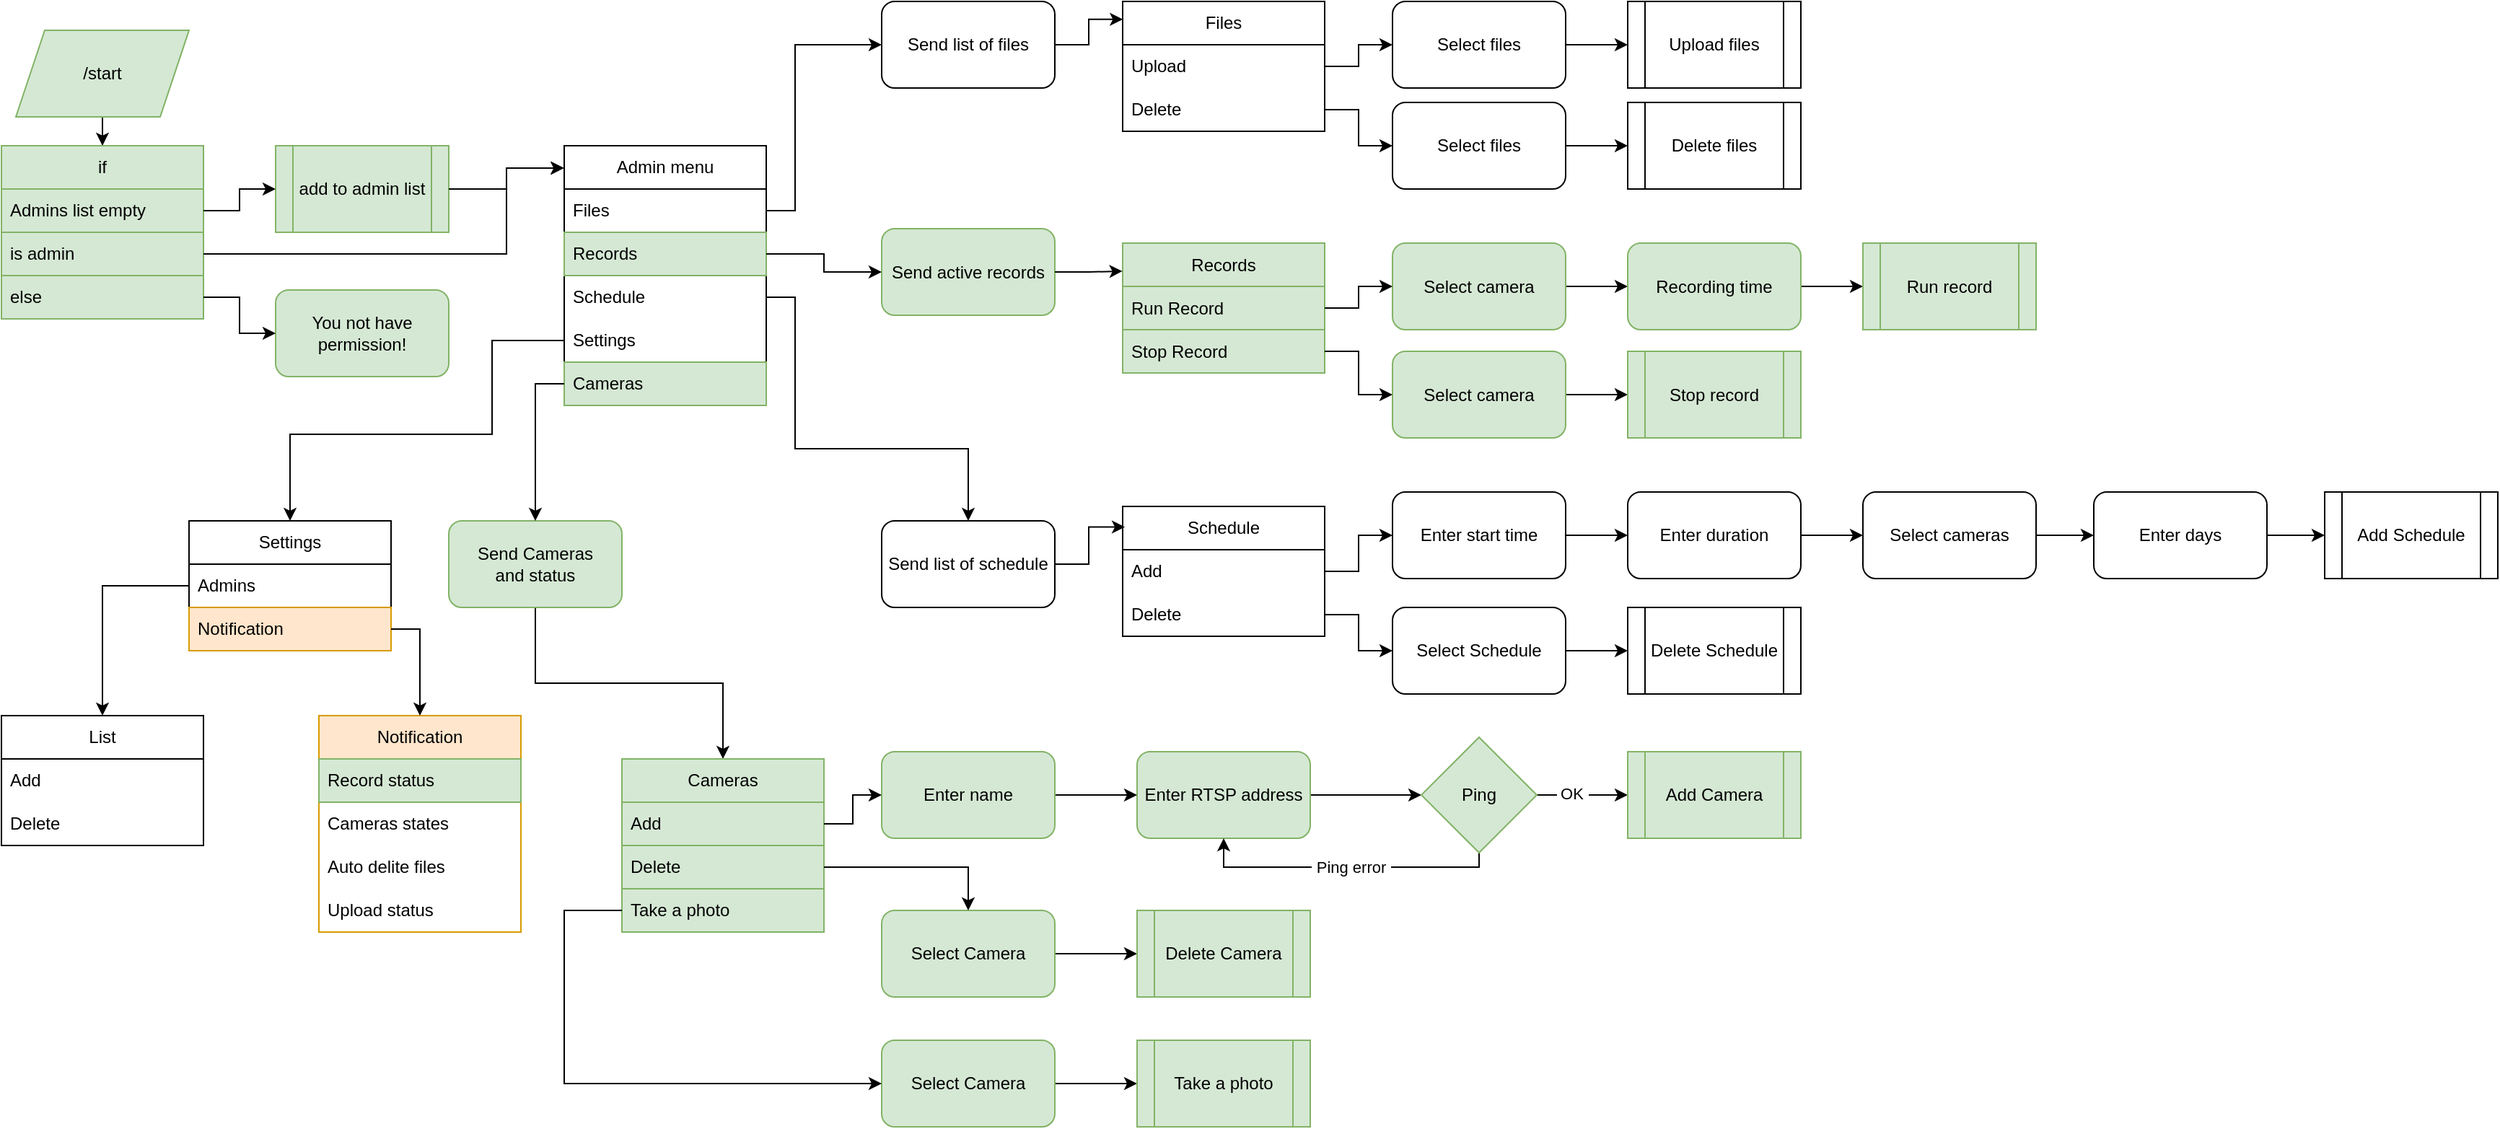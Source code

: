 <mxfile version="24.2.5" type="device">
  <diagram name="Страница — 1" id="JQwWrreAvlFHoOpuTkY8">
    <mxGraphModel dx="1111" dy="573" grid="1" gridSize="10" guides="1" tooltips="1" connect="1" arrows="1" fold="1" page="1" pageScale="1" pageWidth="827" pageHeight="1169" math="0" shadow="0">
      <root>
        <mxCell id="0" />
        <mxCell id="1" parent="0" />
        <mxCell id="tB5VyxIEcyMM-66_xBZY-7" style="edgeStyle=orthogonalEdgeStyle;rounded=0;orthogonalLoop=1;jettySize=auto;html=1;" parent="1" source="tB5VyxIEcyMM-66_xBZY-1" target="tB5VyxIEcyMM-66_xBZY-2" edge="1">
          <mxGeometry relative="1" as="geometry" />
        </mxCell>
        <mxCell id="tB5VyxIEcyMM-66_xBZY-1" value="/start" style="shape=parallelogram;perimeter=parallelogramPerimeter;whiteSpace=wrap;html=1;fixedSize=1;fillColor=#d5e8d4;strokeColor=#82b366;" parent="1" vertex="1">
          <mxGeometry x="60" y="40" width="120" height="60" as="geometry" />
        </mxCell>
        <mxCell id="tB5VyxIEcyMM-66_xBZY-2" value="if" style="swimlane;fontStyle=0;childLayout=stackLayout;horizontal=1;startSize=30;horizontalStack=0;resizeParent=1;resizeParentMax=0;resizeLast=0;collapsible=1;marginBottom=0;whiteSpace=wrap;html=1;fillColor=#d5e8d4;strokeColor=#82b366;" parent="1" vertex="1">
          <mxGeometry x="50" y="120" width="140" height="120" as="geometry" />
        </mxCell>
        <mxCell id="tB5VyxIEcyMM-66_xBZY-3" value="Admins list empty" style="text;strokeColor=#82b366;fillColor=#d5e8d4;align=left;verticalAlign=middle;spacingLeft=4;spacingRight=4;overflow=hidden;points=[[0,0.5],[1,0.5]];portConstraint=eastwest;rotatable=0;whiteSpace=wrap;html=1;" parent="tB5VyxIEcyMM-66_xBZY-2" vertex="1">
          <mxGeometry y="30" width="140" height="30" as="geometry" />
        </mxCell>
        <mxCell id="tB5VyxIEcyMM-66_xBZY-4" value="is admin" style="text;strokeColor=#82b366;fillColor=#d5e8d4;align=left;verticalAlign=middle;spacingLeft=4;spacingRight=4;overflow=hidden;points=[[0,0.5],[1,0.5]];portConstraint=eastwest;rotatable=0;whiteSpace=wrap;html=1;" parent="tB5VyxIEcyMM-66_xBZY-2" vertex="1">
          <mxGeometry y="60" width="140" height="30" as="geometry" />
        </mxCell>
        <mxCell id="tB5VyxIEcyMM-66_xBZY-5" value="else" style="text;strokeColor=#82b366;fillColor=#d5e8d4;align=left;verticalAlign=middle;spacingLeft=4;spacingRight=4;overflow=hidden;points=[[0,0.5],[1,0.5]];portConstraint=eastwest;rotatable=0;whiteSpace=wrap;html=1;" parent="tB5VyxIEcyMM-66_xBZY-2" vertex="1">
          <mxGeometry y="90" width="140" height="30" as="geometry" />
        </mxCell>
        <mxCell id="tB5VyxIEcyMM-66_xBZY-8" value="Admin menu" style="swimlane;fontStyle=0;childLayout=stackLayout;horizontal=1;startSize=30;horizontalStack=0;resizeParent=1;resizeParentMax=0;resizeLast=0;collapsible=1;marginBottom=0;whiteSpace=wrap;html=1;" parent="1" vertex="1">
          <mxGeometry x="440" y="120" width="140" height="180" as="geometry" />
        </mxCell>
        <mxCell id="tB5VyxIEcyMM-66_xBZY-9" value="Files" style="text;strokeColor=none;fillColor=none;align=left;verticalAlign=middle;spacingLeft=4;spacingRight=4;overflow=hidden;points=[[0,0.5],[1,0.5]];portConstraint=eastwest;rotatable=0;whiteSpace=wrap;html=1;" parent="tB5VyxIEcyMM-66_xBZY-8" vertex="1">
          <mxGeometry y="30" width="140" height="30" as="geometry" />
        </mxCell>
        <mxCell id="tB5VyxIEcyMM-66_xBZY-10" value="Records" style="text;strokeColor=#82b366;fillColor=#d5e8d4;align=left;verticalAlign=middle;spacingLeft=4;spacingRight=4;overflow=hidden;points=[[0,0.5],[1,0.5]];portConstraint=eastwest;rotatable=0;whiteSpace=wrap;html=1;" parent="tB5VyxIEcyMM-66_xBZY-8" vertex="1">
          <mxGeometry y="60" width="140" height="30" as="geometry" />
        </mxCell>
        <mxCell id="tB5VyxIEcyMM-66_xBZY-11" value="Schedule" style="text;strokeColor=none;fillColor=none;align=left;verticalAlign=middle;spacingLeft=4;spacingRight=4;overflow=hidden;points=[[0,0.5],[1,0.5]];portConstraint=eastwest;rotatable=0;whiteSpace=wrap;html=1;" parent="tB5VyxIEcyMM-66_xBZY-8" vertex="1">
          <mxGeometry y="90" width="140" height="30" as="geometry" />
        </mxCell>
        <mxCell id="tB5VyxIEcyMM-66_xBZY-13" value="Settings" style="text;strokeColor=none;fillColor=none;align=left;verticalAlign=middle;spacingLeft=4;spacingRight=4;overflow=hidden;points=[[0,0.5],[1,0.5]];portConstraint=eastwest;rotatable=0;whiteSpace=wrap;html=1;" parent="tB5VyxIEcyMM-66_xBZY-8" vertex="1">
          <mxGeometry y="120" width="140" height="30" as="geometry" />
        </mxCell>
        <mxCell id="tB5VyxIEcyMM-66_xBZY-12" value="Cameras" style="text;strokeColor=#82b366;fillColor=#d5e8d4;align=left;verticalAlign=middle;spacingLeft=4;spacingRight=4;overflow=hidden;points=[[0,0.5],[1,0.5]];portConstraint=eastwest;rotatable=0;whiteSpace=wrap;html=1;" parent="tB5VyxIEcyMM-66_xBZY-8" vertex="1">
          <mxGeometry y="150" width="140" height="30" as="geometry" />
        </mxCell>
        <mxCell id="tB5VyxIEcyMM-66_xBZY-15" value="add to admin list" style="shape=process;whiteSpace=wrap;html=1;backgroundOutline=1;fillColor=#d5e8d4;strokeColor=#82b366;" parent="1" vertex="1">
          <mxGeometry x="240" y="120" width="120" height="60" as="geometry" />
        </mxCell>
        <mxCell id="tB5VyxIEcyMM-66_xBZY-16" style="edgeStyle=orthogonalEdgeStyle;rounded=0;orthogonalLoop=1;jettySize=auto;html=1;" parent="1" source="tB5VyxIEcyMM-66_xBZY-3" target="tB5VyxIEcyMM-66_xBZY-15" edge="1">
          <mxGeometry relative="1" as="geometry" />
        </mxCell>
        <mxCell id="tB5VyxIEcyMM-66_xBZY-21" style="edgeStyle=orthogonalEdgeStyle;rounded=0;orthogonalLoop=1;jettySize=auto;html=1;entryX=0;entryY=0.086;entryDx=0;entryDy=0;entryPerimeter=0;" parent="1" source="tB5VyxIEcyMM-66_xBZY-4" target="tB5VyxIEcyMM-66_xBZY-8" edge="1">
          <mxGeometry relative="1" as="geometry">
            <Array as="points">
              <mxPoint x="400" y="195" />
              <mxPoint x="400" y="136" />
            </Array>
          </mxGeometry>
        </mxCell>
        <mxCell id="tB5VyxIEcyMM-66_xBZY-22" style="edgeStyle=orthogonalEdgeStyle;rounded=0;orthogonalLoop=1;jettySize=auto;html=1;entryX=-0.003;entryY=0.086;entryDx=0;entryDy=0;entryPerimeter=0;" parent="1" source="tB5VyxIEcyMM-66_xBZY-15" target="tB5VyxIEcyMM-66_xBZY-8" edge="1">
          <mxGeometry relative="1" as="geometry" />
        </mxCell>
        <mxCell id="tB5VyxIEcyMM-66_xBZY-23" value="You not have permission!" style="rounded=1;whiteSpace=wrap;html=1;fillColor=#d5e8d4;strokeColor=#82b366;" parent="1" vertex="1">
          <mxGeometry x="240" y="220" width="120" height="60" as="geometry" />
        </mxCell>
        <mxCell id="tB5VyxIEcyMM-66_xBZY-24" style="edgeStyle=orthogonalEdgeStyle;rounded=0;orthogonalLoop=1;jettySize=auto;html=1;" parent="1" source="tB5VyxIEcyMM-66_xBZY-5" target="tB5VyxIEcyMM-66_xBZY-23" edge="1">
          <mxGeometry relative="1" as="geometry" />
        </mxCell>
        <mxCell id="tB5VyxIEcyMM-66_xBZY-25" value="&lt;span style=&quot;text-align: left;&quot;&gt;Files&lt;/span&gt;" style="swimlane;fontStyle=0;childLayout=stackLayout;horizontal=1;startSize=30;horizontalStack=0;resizeParent=1;resizeParentMax=0;resizeLast=0;collapsible=1;marginBottom=0;whiteSpace=wrap;html=1;" parent="1" vertex="1">
          <mxGeometry x="827" y="20" width="140" height="90" as="geometry" />
        </mxCell>
        <mxCell id="tB5VyxIEcyMM-66_xBZY-26" value="Upload" style="text;strokeColor=none;fillColor=none;align=left;verticalAlign=middle;spacingLeft=4;spacingRight=4;overflow=hidden;points=[[0,0.5],[1,0.5]];portConstraint=eastwest;rotatable=0;whiteSpace=wrap;html=1;" parent="tB5VyxIEcyMM-66_xBZY-25" vertex="1">
          <mxGeometry y="30" width="140" height="30" as="geometry" />
        </mxCell>
        <mxCell id="tB5VyxIEcyMM-66_xBZY-27" value="Delete" style="text;strokeColor=none;fillColor=none;align=left;verticalAlign=middle;spacingLeft=4;spacingRight=4;overflow=hidden;points=[[0,0.5],[1,0.5]];portConstraint=eastwest;rotatable=0;whiteSpace=wrap;html=1;" parent="tB5VyxIEcyMM-66_xBZY-25" vertex="1">
          <mxGeometry y="60" width="140" height="30" as="geometry" />
        </mxCell>
        <mxCell id="tB5VyxIEcyMM-66_xBZY-33" style="edgeStyle=orthogonalEdgeStyle;rounded=0;orthogonalLoop=1;jettySize=auto;html=1;" parent="1" source="tB5VyxIEcyMM-66_xBZY-30" target="tB5VyxIEcyMM-66_xBZY-32" edge="1">
          <mxGeometry relative="1" as="geometry" />
        </mxCell>
        <mxCell id="tB5VyxIEcyMM-66_xBZY-30" value="Select camera" style="rounded=1;whiteSpace=wrap;html=1;fillColor=#d5e8d4;strokeColor=#82b366;" parent="1" vertex="1">
          <mxGeometry x="1014" y="187.5" width="120" height="60" as="geometry" />
        </mxCell>
        <mxCell id="tB5VyxIEcyMM-66_xBZY-43" style="edgeStyle=orthogonalEdgeStyle;rounded=0;orthogonalLoop=1;jettySize=auto;html=1;" parent="1" source="tB5VyxIEcyMM-66_xBZY-32" target="tB5VyxIEcyMM-66_xBZY-42" edge="1">
          <mxGeometry relative="1" as="geometry" />
        </mxCell>
        <mxCell id="tB5VyxIEcyMM-66_xBZY-32" value="Recording time" style="rounded=1;whiteSpace=wrap;html=1;fillColor=#d5e8d4;strokeColor=#82b366;" parent="1" vertex="1">
          <mxGeometry x="1177" y="187.5" width="120" height="60" as="geometry" />
        </mxCell>
        <mxCell id="tB5VyxIEcyMM-66_xBZY-41" style="edgeStyle=orthogonalEdgeStyle;rounded=0;orthogonalLoop=1;jettySize=auto;html=1;" parent="1" source="tB5VyxIEcyMM-66_xBZY-34" target="tB5VyxIEcyMM-66_xBZY-40" edge="1">
          <mxGeometry relative="1" as="geometry" />
        </mxCell>
        <mxCell id="tB5VyxIEcyMM-66_xBZY-34" value="Select files" style="rounded=1;whiteSpace=wrap;html=1;" parent="1" vertex="1">
          <mxGeometry x="1014" y="20" width="120" height="60" as="geometry" />
        </mxCell>
        <mxCell id="tB5VyxIEcyMM-66_xBZY-35" style="edgeStyle=orthogonalEdgeStyle;rounded=0;orthogonalLoop=1;jettySize=auto;html=1;" parent="1" source="tB5VyxIEcyMM-66_xBZY-26" target="tB5VyxIEcyMM-66_xBZY-34" edge="1">
          <mxGeometry relative="1" as="geometry" />
        </mxCell>
        <mxCell id="tB5VyxIEcyMM-66_xBZY-39" style="edgeStyle=orthogonalEdgeStyle;rounded=0;orthogonalLoop=1;jettySize=auto;html=1;" parent="1" source="tB5VyxIEcyMM-66_xBZY-36" target="tB5VyxIEcyMM-66_xBZY-38" edge="1">
          <mxGeometry relative="1" as="geometry" />
        </mxCell>
        <mxCell id="tB5VyxIEcyMM-66_xBZY-36" value="Select files" style="rounded=1;whiteSpace=wrap;html=1;" parent="1" vertex="1">
          <mxGeometry x="1014" y="90" width="120" height="60" as="geometry" />
        </mxCell>
        <mxCell id="tB5VyxIEcyMM-66_xBZY-37" style="edgeStyle=orthogonalEdgeStyle;rounded=0;orthogonalLoop=1;jettySize=auto;html=1;" parent="1" source="tB5VyxIEcyMM-66_xBZY-27" target="tB5VyxIEcyMM-66_xBZY-36" edge="1">
          <mxGeometry relative="1" as="geometry" />
        </mxCell>
        <mxCell id="tB5VyxIEcyMM-66_xBZY-38" value="Delete files" style="shape=process;whiteSpace=wrap;html=1;backgroundOutline=1;" parent="1" vertex="1">
          <mxGeometry x="1177" y="90" width="120" height="60" as="geometry" />
        </mxCell>
        <mxCell id="tB5VyxIEcyMM-66_xBZY-40" value="&lt;span style=&quot;text-align: left;&quot;&gt;Upload&lt;/span&gt;&amp;nbsp;files" style="shape=process;whiteSpace=wrap;html=1;backgroundOutline=1;" parent="1" vertex="1">
          <mxGeometry x="1177" y="20" width="120" height="60" as="geometry" />
        </mxCell>
        <mxCell id="tB5VyxIEcyMM-66_xBZY-42" value="Run record" style="shape=process;whiteSpace=wrap;html=1;backgroundOutline=1;fillColor=#d5e8d4;strokeColor=#82b366;" parent="1" vertex="1">
          <mxGeometry x="1340" y="187.5" width="120" height="60" as="geometry" />
        </mxCell>
        <mxCell id="tB5VyxIEcyMM-66_xBZY-68" style="edgeStyle=orthogonalEdgeStyle;rounded=0;orthogonalLoop=1;jettySize=auto;html=1;" parent="1" source="tB5VyxIEcyMM-66_xBZY-45" target="tB5VyxIEcyMM-66_xBZY-67" edge="1">
          <mxGeometry relative="1" as="geometry" />
        </mxCell>
        <mxCell id="tB5VyxIEcyMM-66_xBZY-45" value="Enter start time" style="rounded=1;whiteSpace=wrap;html=1;" parent="1" vertex="1">
          <mxGeometry x="1014" y="360" width="120" height="60" as="geometry" />
        </mxCell>
        <mxCell id="tB5VyxIEcyMM-66_xBZY-49" value="&lt;span style=&quot;text-align: left;&quot;&gt;Schedule&lt;/span&gt;" style="swimlane;fontStyle=0;childLayout=stackLayout;horizontal=1;startSize=30;horizontalStack=0;resizeParent=1;resizeParentMax=0;resizeLast=0;collapsible=1;marginBottom=0;whiteSpace=wrap;html=1;" parent="1" vertex="1">
          <mxGeometry x="827" y="370" width="140" height="90" as="geometry" />
        </mxCell>
        <mxCell id="tB5VyxIEcyMM-66_xBZY-50" value="Add" style="text;strokeColor=none;fillColor=none;align=left;verticalAlign=middle;spacingLeft=4;spacingRight=4;overflow=hidden;points=[[0,0.5],[1,0.5]];portConstraint=eastwest;rotatable=0;whiteSpace=wrap;html=1;" parent="tB5VyxIEcyMM-66_xBZY-49" vertex="1">
          <mxGeometry y="30" width="140" height="30" as="geometry" />
        </mxCell>
        <mxCell id="tB5VyxIEcyMM-66_xBZY-51" value="Delete" style="text;strokeColor=none;fillColor=none;align=left;verticalAlign=middle;spacingLeft=4;spacingRight=4;overflow=hidden;points=[[0,0.5],[1,0.5]];portConstraint=eastwest;rotatable=0;whiteSpace=wrap;html=1;" parent="tB5VyxIEcyMM-66_xBZY-49" vertex="1">
          <mxGeometry y="60" width="140" height="30" as="geometry" />
        </mxCell>
        <mxCell id="tB5VyxIEcyMM-66_xBZY-55" style="edgeStyle=orthogonalEdgeStyle;rounded=0;orthogonalLoop=1;jettySize=auto;html=1;" parent="1" source="tB5VyxIEcyMM-66_xBZY-50" target="tB5VyxIEcyMM-66_xBZY-45" edge="1">
          <mxGeometry relative="1" as="geometry" />
        </mxCell>
        <mxCell id="tB5VyxIEcyMM-66_xBZY-56" value="Send list of files" style="rounded=1;whiteSpace=wrap;html=1;" parent="1" vertex="1">
          <mxGeometry x="660" y="20" width="120" height="60" as="geometry" />
        </mxCell>
        <mxCell id="tB5VyxIEcyMM-66_xBZY-57" style="edgeStyle=orthogonalEdgeStyle;rounded=0;orthogonalLoop=1;jettySize=auto;html=1;" parent="1" source="tB5VyxIEcyMM-66_xBZY-9" target="tB5VyxIEcyMM-66_xBZY-56" edge="1">
          <mxGeometry relative="1" as="geometry">
            <Array as="points">
              <mxPoint x="600" y="165" />
              <mxPoint x="600" y="50" />
            </Array>
          </mxGeometry>
        </mxCell>
        <mxCell id="tB5VyxIEcyMM-66_xBZY-59" style="edgeStyle=orthogonalEdgeStyle;rounded=0;orthogonalLoop=1;jettySize=auto;html=1;entryX=0.001;entryY=0.138;entryDx=0;entryDy=0;entryPerimeter=0;" parent="1" source="tB5VyxIEcyMM-66_xBZY-56" target="tB5VyxIEcyMM-66_xBZY-25" edge="1">
          <mxGeometry relative="1" as="geometry" />
        </mxCell>
        <mxCell id="tB5VyxIEcyMM-66_xBZY-60" value="Send list of s&lt;span style=&quot;text-align: left;&quot;&gt;chedule&lt;/span&gt;" style="rounded=1;whiteSpace=wrap;html=1;" parent="1" vertex="1">
          <mxGeometry x="660" y="380" width="120" height="60" as="geometry" />
        </mxCell>
        <mxCell id="tB5VyxIEcyMM-66_xBZY-61" style="edgeStyle=orthogonalEdgeStyle;rounded=0;orthogonalLoop=1;jettySize=auto;html=1;" parent="1" source="tB5VyxIEcyMM-66_xBZY-11" target="tB5VyxIEcyMM-66_xBZY-60" edge="1">
          <mxGeometry relative="1" as="geometry">
            <Array as="points">
              <mxPoint x="600" y="225" />
              <mxPoint x="600" y="330" />
            </Array>
          </mxGeometry>
        </mxCell>
        <mxCell id="tB5VyxIEcyMM-66_xBZY-62" style="edgeStyle=orthogonalEdgeStyle;rounded=0;orthogonalLoop=1;jettySize=auto;html=1;entryX=0.011;entryY=0.159;entryDx=0;entryDy=0;entryPerimeter=0;" parent="1" source="tB5VyxIEcyMM-66_xBZY-60" target="tB5VyxIEcyMM-66_xBZY-49" edge="1">
          <mxGeometry relative="1" as="geometry" />
        </mxCell>
        <mxCell id="tB5VyxIEcyMM-66_xBZY-63" style="edgeStyle=orthogonalEdgeStyle;rounded=0;orthogonalLoop=1;jettySize=auto;html=1;" parent="1" source="tB5VyxIEcyMM-66_xBZY-64" target="tB5VyxIEcyMM-66_xBZY-65" edge="1">
          <mxGeometry relative="1" as="geometry" />
        </mxCell>
        <mxCell id="tB5VyxIEcyMM-66_xBZY-64" value="Select&amp;nbsp;&lt;span style=&quot;text-align: left;&quot;&gt;Schedule&lt;/span&gt;" style="rounded=1;whiteSpace=wrap;html=1;" parent="1" vertex="1">
          <mxGeometry x="1014" y="440" width="120" height="60" as="geometry" />
        </mxCell>
        <mxCell id="tB5VyxIEcyMM-66_xBZY-65" value="Delete&amp;nbsp;&lt;span style=&quot;text-align: left;&quot;&gt;Schedule&lt;/span&gt;" style="shape=process;whiteSpace=wrap;html=1;backgroundOutline=1;" parent="1" vertex="1">
          <mxGeometry x="1177" y="440" width="120" height="60" as="geometry" />
        </mxCell>
        <mxCell id="tB5VyxIEcyMM-66_xBZY-66" style="edgeStyle=orthogonalEdgeStyle;rounded=0;orthogonalLoop=1;jettySize=auto;html=1;" parent="1" source="tB5VyxIEcyMM-66_xBZY-51" target="tB5VyxIEcyMM-66_xBZY-64" edge="1">
          <mxGeometry relative="1" as="geometry" />
        </mxCell>
        <mxCell id="tB5VyxIEcyMM-66_xBZY-70" style="edgeStyle=orthogonalEdgeStyle;rounded=0;orthogonalLoop=1;jettySize=auto;html=1;" parent="1" source="tB5VyxIEcyMM-66_xBZY-67" target="tB5VyxIEcyMM-66_xBZY-69" edge="1">
          <mxGeometry relative="1" as="geometry" />
        </mxCell>
        <mxCell id="tB5VyxIEcyMM-66_xBZY-67" value="Enter duration" style="rounded=1;whiteSpace=wrap;html=1;" parent="1" vertex="1">
          <mxGeometry x="1177" y="360" width="120" height="60" as="geometry" />
        </mxCell>
        <mxCell id="tB5VyxIEcyMM-66_xBZY-72" style="edgeStyle=orthogonalEdgeStyle;rounded=0;orthogonalLoop=1;jettySize=auto;html=1;" parent="1" source="tB5VyxIEcyMM-66_xBZY-69" target="tB5VyxIEcyMM-66_xBZY-71" edge="1">
          <mxGeometry relative="1" as="geometry" />
        </mxCell>
        <mxCell id="tB5VyxIEcyMM-66_xBZY-69" value="Select cameras" style="rounded=1;whiteSpace=wrap;html=1;" parent="1" vertex="1">
          <mxGeometry x="1340" y="360" width="120" height="60" as="geometry" />
        </mxCell>
        <mxCell id="tB5VyxIEcyMM-66_xBZY-74" style="edgeStyle=orthogonalEdgeStyle;rounded=0;orthogonalLoop=1;jettySize=auto;html=1;" parent="1" source="tB5VyxIEcyMM-66_xBZY-71" target="tB5VyxIEcyMM-66_xBZY-73" edge="1">
          <mxGeometry relative="1" as="geometry" />
        </mxCell>
        <mxCell id="tB5VyxIEcyMM-66_xBZY-71" value="Enter days" style="rounded=1;whiteSpace=wrap;html=1;" parent="1" vertex="1">
          <mxGeometry x="1500" y="360" width="120" height="60" as="geometry" />
        </mxCell>
        <mxCell id="tB5VyxIEcyMM-66_xBZY-73" value="Add&amp;nbsp;&lt;span style=&quot;text-align: left;&quot;&gt;Schedule&lt;/span&gt;" style="shape=process;whiteSpace=wrap;html=1;backgroundOutline=1;" parent="1" vertex="1">
          <mxGeometry x="1660" y="360" width="120" height="60" as="geometry" />
        </mxCell>
        <mxCell id="tB5VyxIEcyMM-66_xBZY-83" style="edgeStyle=orthogonalEdgeStyle;rounded=0;orthogonalLoop=1;jettySize=auto;html=1;" parent="1" source="tB5VyxIEcyMM-66_xBZY-77" target="tB5VyxIEcyMM-66_xBZY-79" edge="1">
          <mxGeometry relative="1" as="geometry" />
        </mxCell>
        <mxCell id="tB5VyxIEcyMM-66_xBZY-77" value="Send&amp;nbsp;&lt;span style=&quot;text-align: left;&quot;&gt;Cameras&lt;/span&gt;&lt;div&gt;&lt;span style=&quot;text-align: left;&quot;&gt;and status&lt;/span&gt;&lt;/div&gt;" style="rounded=1;whiteSpace=wrap;html=1;fillColor=#d5e8d4;strokeColor=#82b366;" parent="1" vertex="1">
          <mxGeometry x="360" y="380" width="120" height="60" as="geometry" />
        </mxCell>
        <mxCell id="tB5VyxIEcyMM-66_xBZY-78" style="edgeStyle=orthogonalEdgeStyle;rounded=0;orthogonalLoop=1;jettySize=auto;html=1;" parent="1" source="tB5VyxIEcyMM-66_xBZY-12" target="tB5VyxIEcyMM-66_xBZY-77" edge="1">
          <mxGeometry relative="1" as="geometry" />
        </mxCell>
        <mxCell id="tB5VyxIEcyMM-66_xBZY-79" value="&lt;span style=&quot;text-align: left;&quot;&gt;Cameras&lt;/span&gt;" style="swimlane;fontStyle=0;childLayout=stackLayout;horizontal=1;startSize=30;horizontalStack=0;resizeParent=1;resizeParentMax=0;resizeLast=0;collapsible=1;marginBottom=0;whiteSpace=wrap;html=1;fillColor=#d5e8d4;strokeColor=#82b366;" parent="1" vertex="1">
          <mxGeometry x="480" y="545" width="140" height="120" as="geometry" />
        </mxCell>
        <mxCell id="tB5VyxIEcyMM-66_xBZY-80" value="Add" style="text;strokeColor=#82b366;fillColor=#d5e8d4;align=left;verticalAlign=middle;spacingLeft=4;spacingRight=4;overflow=hidden;points=[[0,0.5],[1,0.5]];portConstraint=eastwest;rotatable=0;whiteSpace=wrap;html=1;" parent="tB5VyxIEcyMM-66_xBZY-79" vertex="1">
          <mxGeometry y="30" width="140" height="30" as="geometry" />
        </mxCell>
        <mxCell id="tB5VyxIEcyMM-66_xBZY-81" value="Delete" style="text;strokeColor=#82b366;fillColor=#d5e8d4;align=left;verticalAlign=middle;spacingLeft=4;spacingRight=4;overflow=hidden;points=[[0,0.5],[1,0.5]];portConstraint=eastwest;rotatable=0;whiteSpace=wrap;html=1;" parent="tB5VyxIEcyMM-66_xBZY-79" vertex="1">
          <mxGeometry y="60" width="140" height="30" as="geometry" />
        </mxCell>
        <mxCell id="tB5VyxIEcyMM-66_xBZY-82" value="Take a photo" style="text;strokeColor=#82b366;fillColor=#d5e8d4;align=left;verticalAlign=middle;spacingLeft=4;spacingRight=4;overflow=hidden;points=[[0,0.5],[1,0.5]];portConstraint=eastwest;rotatable=0;whiteSpace=wrap;html=1;" parent="tB5VyxIEcyMM-66_xBZY-79" vertex="1">
          <mxGeometry y="90" width="140" height="30" as="geometry" />
        </mxCell>
        <mxCell id="tB5VyxIEcyMM-66_xBZY-89" style="edgeStyle=orthogonalEdgeStyle;rounded=0;orthogonalLoop=1;jettySize=auto;html=1;" parent="1" source="tB5VyxIEcyMM-66_xBZY-84" target="tB5VyxIEcyMM-66_xBZY-88" edge="1">
          <mxGeometry relative="1" as="geometry" />
        </mxCell>
        <mxCell id="tB5VyxIEcyMM-66_xBZY-84" value="Enter RTSP address" style="rounded=1;whiteSpace=wrap;html=1;fillColor=#d5e8d4;strokeColor=#82b366;" parent="1" vertex="1">
          <mxGeometry x="837" y="540" width="120" height="60" as="geometry" />
        </mxCell>
        <mxCell id="tB5VyxIEcyMM-66_xBZY-87" style="edgeStyle=orthogonalEdgeStyle;rounded=0;orthogonalLoop=1;jettySize=auto;html=1;" parent="1" source="tB5VyxIEcyMM-66_xBZY-85" target="tB5VyxIEcyMM-66_xBZY-84" edge="1">
          <mxGeometry relative="1" as="geometry" />
        </mxCell>
        <mxCell id="tB5VyxIEcyMM-66_xBZY-85" value="Enter name" style="rounded=1;whiteSpace=wrap;html=1;fillColor=#d5e8d4;strokeColor=#82b366;" parent="1" vertex="1">
          <mxGeometry x="660" y="540" width="120" height="60" as="geometry" />
        </mxCell>
        <mxCell id="tB5VyxIEcyMM-66_xBZY-86" style="edgeStyle=orthogonalEdgeStyle;rounded=0;orthogonalLoop=1;jettySize=auto;html=1;" parent="1" source="tB5VyxIEcyMM-66_xBZY-80" target="tB5VyxIEcyMM-66_xBZY-85" edge="1">
          <mxGeometry relative="1" as="geometry" />
        </mxCell>
        <mxCell id="tB5VyxIEcyMM-66_xBZY-90" style="edgeStyle=orthogonalEdgeStyle;rounded=0;orthogonalLoop=1;jettySize=auto;html=1;" parent="1" source="tB5VyxIEcyMM-66_xBZY-88" target="tB5VyxIEcyMM-66_xBZY-84" edge="1">
          <mxGeometry relative="1" as="geometry">
            <Array as="points">
              <mxPoint x="1074" y="620" />
              <mxPoint x="897" y="620" />
            </Array>
          </mxGeometry>
        </mxCell>
        <mxCell id="tB5VyxIEcyMM-66_xBZY-92" value="&amp;nbsp;Ping error&amp;nbsp;" style="edgeLabel;html=1;align=center;verticalAlign=middle;resizable=0;points=[];" parent="tB5VyxIEcyMM-66_xBZY-90" vertex="1" connectable="0">
          <mxGeometry x="-0.042" relative="1" as="geometry">
            <mxPoint as="offset" />
          </mxGeometry>
        </mxCell>
        <mxCell id="tB5VyxIEcyMM-66_xBZY-94" style="edgeStyle=orthogonalEdgeStyle;rounded=0;orthogonalLoop=1;jettySize=auto;html=1;" parent="1" source="tB5VyxIEcyMM-66_xBZY-88" target="tB5VyxIEcyMM-66_xBZY-93" edge="1">
          <mxGeometry relative="1" as="geometry" />
        </mxCell>
        <mxCell id="tB5VyxIEcyMM-66_xBZY-95" value="&amp;nbsp;OK&amp;nbsp;" style="edgeLabel;html=1;align=center;verticalAlign=middle;resizable=0;points=[];" parent="tB5VyxIEcyMM-66_xBZY-94" vertex="1" connectable="0">
          <mxGeometry x="-0.248" y="1" relative="1" as="geometry">
            <mxPoint as="offset" />
          </mxGeometry>
        </mxCell>
        <mxCell id="tB5VyxIEcyMM-66_xBZY-88" value="Ping" style="rhombus;whiteSpace=wrap;html=1;fillColor=#d5e8d4;strokeColor=#82b366;" parent="1" vertex="1">
          <mxGeometry x="1034" y="530" width="80" height="80" as="geometry" />
        </mxCell>
        <mxCell id="tB5VyxIEcyMM-66_xBZY-93" value="Add&amp;nbsp;&lt;span style=&quot;text-align: left;&quot;&gt;Camera&lt;/span&gt;" style="shape=process;whiteSpace=wrap;html=1;backgroundOutline=1;fillColor=#d5e8d4;strokeColor=#82b366;" parent="1" vertex="1">
          <mxGeometry x="1177" y="540" width="120" height="60" as="geometry" />
        </mxCell>
        <mxCell id="tB5VyxIEcyMM-66_xBZY-101" style="edgeStyle=orthogonalEdgeStyle;rounded=0;orthogonalLoop=1;jettySize=auto;html=1;" parent="1" source="tB5VyxIEcyMM-66_xBZY-97" target="tB5VyxIEcyMM-66_xBZY-100" edge="1">
          <mxGeometry relative="1" as="geometry" />
        </mxCell>
        <mxCell id="tB5VyxIEcyMM-66_xBZY-97" value="Select Camera" style="rounded=1;whiteSpace=wrap;html=1;fillColor=#d5e8d4;strokeColor=#82b366;" parent="1" vertex="1">
          <mxGeometry x="660" y="650" width="120" height="60" as="geometry" />
        </mxCell>
        <mxCell id="tB5VyxIEcyMM-66_xBZY-98" style="edgeStyle=orthogonalEdgeStyle;rounded=0;orthogonalLoop=1;jettySize=auto;html=1;" parent="1" source="tB5VyxIEcyMM-66_xBZY-81" target="tB5VyxIEcyMM-66_xBZY-97" edge="1">
          <mxGeometry relative="1" as="geometry" />
        </mxCell>
        <mxCell id="tB5VyxIEcyMM-66_xBZY-100" value="Delete Camera" style="shape=process;whiteSpace=wrap;html=1;backgroundOutline=1;fillColor=#d5e8d4;strokeColor=#82b366;" parent="1" vertex="1">
          <mxGeometry x="837" y="650" width="120" height="60" as="geometry" />
        </mxCell>
        <mxCell id="tB5VyxIEcyMM-66_xBZY-106" style="edgeStyle=orthogonalEdgeStyle;rounded=0;orthogonalLoop=1;jettySize=auto;html=1;exitX=1;exitY=0.5;exitDx=0;exitDy=0;" parent="1" source="tB5VyxIEcyMM-66_xBZY-103" target="tB5VyxIEcyMM-66_xBZY-104" edge="1">
          <mxGeometry relative="1" as="geometry" />
        </mxCell>
        <mxCell id="tB5VyxIEcyMM-66_xBZY-103" value="Select Camera" style="rounded=1;whiteSpace=wrap;html=1;fillColor=#d5e8d4;strokeColor=#82b366;" parent="1" vertex="1">
          <mxGeometry x="660" y="740" width="120" height="60" as="geometry" />
        </mxCell>
        <mxCell id="tB5VyxIEcyMM-66_xBZY-104" value="Take a photo" style="shape=process;whiteSpace=wrap;html=1;backgroundOutline=1;fillColor=#d5e8d4;strokeColor=#82b366;" parent="1" vertex="1">
          <mxGeometry x="837" y="740" width="120" height="60" as="geometry" />
        </mxCell>
        <mxCell id="tB5VyxIEcyMM-66_xBZY-105" style="edgeStyle=orthogonalEdgeStyle;rounded=0;orthogonalLoop=1;jettySize=auto;html=1;" parent="1" source="tB5VyxIEcyMM-66_xBZY-82" target="tB5VyxIEcyMM-66_xBZY-103" edge="1">
          <mxGeometry relative="1" as="geometry">
            <Array as="points">
              <mxPoint x="440" y="650" />
              <mxPoint x="440" y="770" />
            </Array>
          </mxGeometry>
        </mxCell>
        <mxCell id="cRx7G6iITmPvkGRC3WqV-1" value="&lt;span style=&quot;text-align: left;&quot;&gt;Settings&lt;/span&gt;" style="swimlane;fontStyle=0;childLayout=stackLayout;horizontal=1;startSize=30;horizontalStack=0;resizeParent=1;resizeParentMax=0;resizeLast=0;collapsible=1;marginBottom=0;whiteSpace=wrap;html=1;" parent="1" vertex="1">
          <mxGeometry x="180" y="380" width="140" height="90" as="geometry" />
        </mxCell>
        <mxCell id="cRx7G6iITmPvkGRC3WqV-2" value="Admins" style="text;strokeColor=none;fillColor=none;align=left;verticalAlign=middle;spacingLeft=4;spacingRight=4;overflow=hidden;points=[[0,0.5],[1,0.5]];portConstraint=eastwest;rotatable=0;whiteSpace=wrap;html=1;" parent="cRx7G6iITmPvkGRC3WqV-1" vertex="1">
          <mxGeometry y="30" width="140" height="30" as="geometry" />
        </mxCell>
        <mxCell id="cRx7G6iITmPvkGRC3WqV-3" value="Notification" style="text;strokeColor=#d79b00;fillColor=#ffe6cc;align=left;verticalAlign=middle;spacingLeft=4;spacingRight=4;overflow=hidden;points=[[0,0.5],[1,0.5]];portConstraint=eastwest;rotatable=0;whiteSpace=wrap;html=1;" parent="cRx7G6iITmPvkGRC3WqV-1" vertex="1">
          <mxGeometry y="60" width="140" height="30" as="geometry" />
        </mxCell>
        <mxCell id="cRx7G6iITmPvkGRC3WqV-6" value="&lt;span style=&quot;text-align: left;&quot;&gt;Records&lt;/span&gt;" style="swimlane;fontStyle=0;childLayout=stackLayout;horizontal=1;startSize=30;horizontalStack=0;resizeParent=1;resizeParentMax=0;resizeLast=0;collapsible=1;marginBottom=0;whiteSpace=wrap;html=1;fillColor=#d5e8d4;strokeColor=#82b366;" parent="1" vertex="1">
          <mxGeometry x="827" y="187.5" width="140" height="90" as="geometry" />
        </mxCell>
        <mxCell id="cRx7G6iITmPvkGRC3WqV-7" value="Run Record" style="text;strokeColor=#82b366;fillColor=#d5e8d4;align=left;verticalAlign=middle;spacingLeft=4;spacingRight=4;overflow=hidden;points=[[0,0.5],[1,0.5]];portConstraint=eastwest;rotatable=0;whiteSpace=wrap;html=1;" parent="cRx7G6iITmPvkGRC3WqV-6" vertex="1">
          <mxGeometry y="30" width="140" height="30" as="geometry" />
        </mxCell>
        <mxCell id="cRx7G6iITmPvkGRC3WqV-8" value="Stop Record" style="text;strokeColor=#82b366;fillColor=#d5e8d4;align=left;verticalAlign=middle;spacingLeft=4;spacingRight=4;overflow=hidden;points=[[0,0.5],[1,0.5]];portConstraint=eastwest;rotatable=0;whiteSpace=wrap;html=1;" parent="cRx7G6iITmPvkGRC3WqV-6" vertex="1">
          <mxGeometry y="60" width="140" height="30" as="geometry" />
        </mxCell>
        <mxCell id="cRx7G6iITmPvkGRC3WqV-10" value="Send&amp;nbsp;active records" style="rounded=1;whiteSpace=wrap;html=1;fillColor=#d5e8d4;strokeColor=#82b366;" parent="1" vertex="1">
          <mxGeometry x="660" y="177.5" width="120" height="60" as="geometry" />
        </mxCell>
        <mxCell id="cRx7G6iITmPvkGRC3WqV-11" style="edgeStyle=orthogonalEdgeStyle;rounded=0;orthogonalLoop=1;jettySize=auto;html=1;" parent="1" source="tB5VyxIEcyMM-66_xBZY-10" target="cRx7G6iITmPvkGRC3WqV-10" edge="1">
          <mxGeometry relative="1" as="geometry" />
        </mxCell>
        <mxCell id="cRx7G6iITmPvkGRC3WqV-15" style="edgeStyle=orthogonalEdgeStyle;rounded=0;orthogonalLoop=1;jettySize=auto;html=1;" parent="1" source="cRx7G6iITmPvkGRC3WqV-7" target="tB5VyxIEcyMM-66_xBZY-30" edge="1">
          <mxGeometry relative="1" as="geometry" />
        </mxCell>
        <mxCell id="cRx7G6iITmPvkGRC3WqV-17" style="edgeStyle=orthogonalEdgeStyle;rounded=0;orthogonalLoop=1;jettySize=auto;html=1;entryX=-0.001;entryY=0.216;entryDx=0;entryDy=0;entryPerimeter=0;" parent="1" source="cRx7G6iITmPvkGRC3WqV-10" target="cRx7G6iITmPvkGRC3WqV-6" edge="1">
          <mxGeometry relative="1" as="geometry" />
        </mxCell>
        <mxCell id="cRx7G6iITmPvkGRC3WqV-21" style="edgeStyle=orthogonalEdgeStyle;rounded=0;orthogonalLoop=1;jettySize=auto;html=1;" parent="1" source="cRx7G6iITmPvkGRC3WqV-18" target="cRx7G6iITmPvkGRC3WqV-19" edge="1">
          <mxGeometry relative="1" as="geometry" />
        </mxCell>
        <mxCell id="cRx7G6iITmPvkGRC3WqV-18" value="Select camera" style="rounded=1;whiteSpace=wrap;html=1;fillColor=#d5e8d4;strokeColor=#82b366;" parent="1" vertex="1">
          <mxGeometry x="1014" y="262.5" width="120" height="60" as="geometry" />
        </mxCell>
        <mxCell id="cRx7G6iITmPvkGRC3WqV-19" value="Stop record" style="shape=process;whiteSpace=wrap;html=1;backgroundOutline=1;fillColor=#d5e8d4;strokeColor=#82b366;" parent="1" vertex="1">
          <mxGeometry x="1177" y="262.5" width="120" height="60" as="geometry" />
        </mxCell>
        <mxCell id="cRx7G6iITmPvkGRC3WqV-20" style="edgeStyle=orthogonalEdgeStyle;rounded=0;orthogonalLoop=1;jettySize=auto;html=1;" parent="1" source="cRx7G6iITmPvkGRC3WqV-8" target="cRx7G6iITmPvkGRC3WqV-18" edge="1">
          <mxGeometry relative="1" as="geometry" />
        </mxCell>
        <mxCell id="cRx7G6iITmPvkGRC3WqV-22" style="edgeStyle=orthogonalEdgeStyle;rounded=0;orthogonalLoop=1;jettySize=auto;html=1;" parent="1" source="tB5VyxIEcyMM-66_xBZY-13" target="cRx7G6iITmPvkGRC3WqV-1" edge="1">
          <mxGeometry relative="1" as="geometry">
            <Array as="points">
              <mxPoint x="390" y="255" />
              <mxPoint x="390" y="320" />
              <mxPoint x="250" y="320" />
            </Array>
          </mxGeometry>
        </mxCell>
        <mxCell id="cRx7G6iITmPvkGRC3WqV-23" value="List" style="swimlane;fontStyle=0;childLayout=stackLayout;horizontal=1;startSize=30;horizontalStack=0;resizeParent=1;resizeParentMax=0;resizeLast=0;collapsible=1;marginBottom=0;whiteSpace=wrap;html=1;" parent="1" vertex="1">
          <mxGeometry x="50" y="515" width="140" height="90" as="geometry" />
        </mxCell>
        <mxCell id="cRx7G6iITmPvkGRC3WqV-24" value="Add" style="text;strokeColor=none;fillColor=none;align=left;verticalAlign=middle;spacingLeft=4;spacingRight=4;overflow=hidden;points=[[0,0.5],[1,0.5]];portConstraint=eastwest;rotatable=0;whiteSpace=wrap;html=1;" parent="cRx7G6iITmPvkGRC3WqV-23" vertex="1">
          <mxGeometry y="30" width="140" height="30" as="geometry" />
        </mxCell>
        <mxCell id="cRx7G6iITmPvkGRC3WqV-25" value="Delete" style="text;strokeColor=none;fillColor=none;align=left;verticalAlign=middle;spacingLeft=4;spacingRight=4;overflow=hidden;points=[[0,0.5],[1,0.5]];portConstraint=eastwest;rotatable=0;whiteSpace=wrap;html=1;" parent="cRx7G6iITmPvkGRC3WqV-23" vertex="1">
          <mxGeometry y="60" width="140" height="30" as="geometry" />
        </mxCell>
        <mxCell id="cRx7G6iITmPvkGRC3WqV-27" value="&lt;span style=&quot;text-align: left;&quot;&gt;Notification&lt;/span&gt;" style="swimlane;fontStyle=0;childLayout=stackLayout;horizontal=1;startSize=30;horizontalStack=0;resizeParent=1;resizeParentMax=0;resizeLast=0;collapsible=1;marginBottom=0;whiteSpace=wrap;html=1;fillColor=#ffe6cc;strokeColor=#d79b00;" parent="1" vertex="1">
          <mxGeometry x="270" y="515" width="140" height="150" as="geometry" />
        </mxCell>
        <mxCell id="cRx7G6iITmPvkGRC3WqV-28" value="Record status" style="text;strokeColor=#82b366;fillColor=#d5e8d4;align=left;verticalAlign=middle;spacingLeft=4;spacingRight=4;overflow=hidden;points=[[0,0.5],[1,0.5]];portConstraint=eastwest;rotatable=0;whiteSpace=wrap;html=1;" parent="cRx7G6iITmPvkGRC3WqV-27" vertex="1">
          <mxGeometry y="30" width="140" height="30" as="geometry" />
        </mxCell>
        <mxCell id="cRx7G6iITmPvkGRC3WqV-30" value="Cameras states" style="text;strokeColor=none;fillColor=none;align=left;verticalAlign=middle;spacingLeft=4;spacingRight=4;overflow=hidden;points=[[0,0.5],[1,0.5]];portConstraint=eastwest;rotatable=0;whiteSpace=wrap;html=1;" parent="cRx7G6iITmPvkGRC3WqV-27" vertex="1">
          <mxGeometry y="60" width="140" height="30" as="geometry" />
        </mxCell>
        <mxCell id="cRx7G6iITmPvkGRC3WqV-33" value="Auto delite files" style="text;strokeColor=none;fillColor=none;align=left;verticalAlign=middle;spacingLeft=4;spacingRight=4;overflow=hidden;points=[[0,0.5],[1,0.5]];portConstraint=eastwest;rotatable=0;whiteSpace=wrap;html=1;" parent="cRx7G6iITmPvkGRC3WqV-27" vertex="1">
          <mxGeometry y="90" width="140" height="30" as="geometry" />
        </mxCell>
        <mxCell id="cRx7G6iITmPvkGRC3WqV-34" value="Upload status" style="text;strokeColor=none;fillColor=none;align=left;verticalAlign=middle;spacingLeft=4;spacingRight=4;overflow=hidden;points=[[0,0.5],[1,0.5]];portConstraint=eastwest;rotatable=0;whiteSpace=wrap;html=1;" parent="cRx7G6iITmPvkGRC3WqV-27" vertex="1">
          <mxGeometry y="120" width="140" height="30" as="geometry" />
        </mxCell>
        <mxCell id="cRx7G6iITmPvkGRC3WqV-31" style="edgeStyle=orthogonalEdgeStyle;rounded=0;orthogonalLoop=1;jettySize=auto;html=1;" parent="1" source="cRx7G6iITmPvkGRC3WqV-3" target="cRx7G6iITmPvkGRC3WqV-27" edge="1">
          <mxGeometry relative="1" as="geometry" />
        </mxCell>
        <mxCell id="cRx7G6iITmPvkGRC3WqV-32" style="edgeStyle=orthogonalEdgeStyle;rounded=0;orthogonalLoop=1;jettySize=auto;html=1;" parent="1" source="cRx7G6iITmPvkGRC3WqV-2" target="cRx7G6iITmPvkGRC3WqV-23" edge="1">
          <mxGeometry relative="1" as="geometry" />
        </mxCell>
      </root>
    </mxGraphModel>
  </diagram>
</mxfile>
